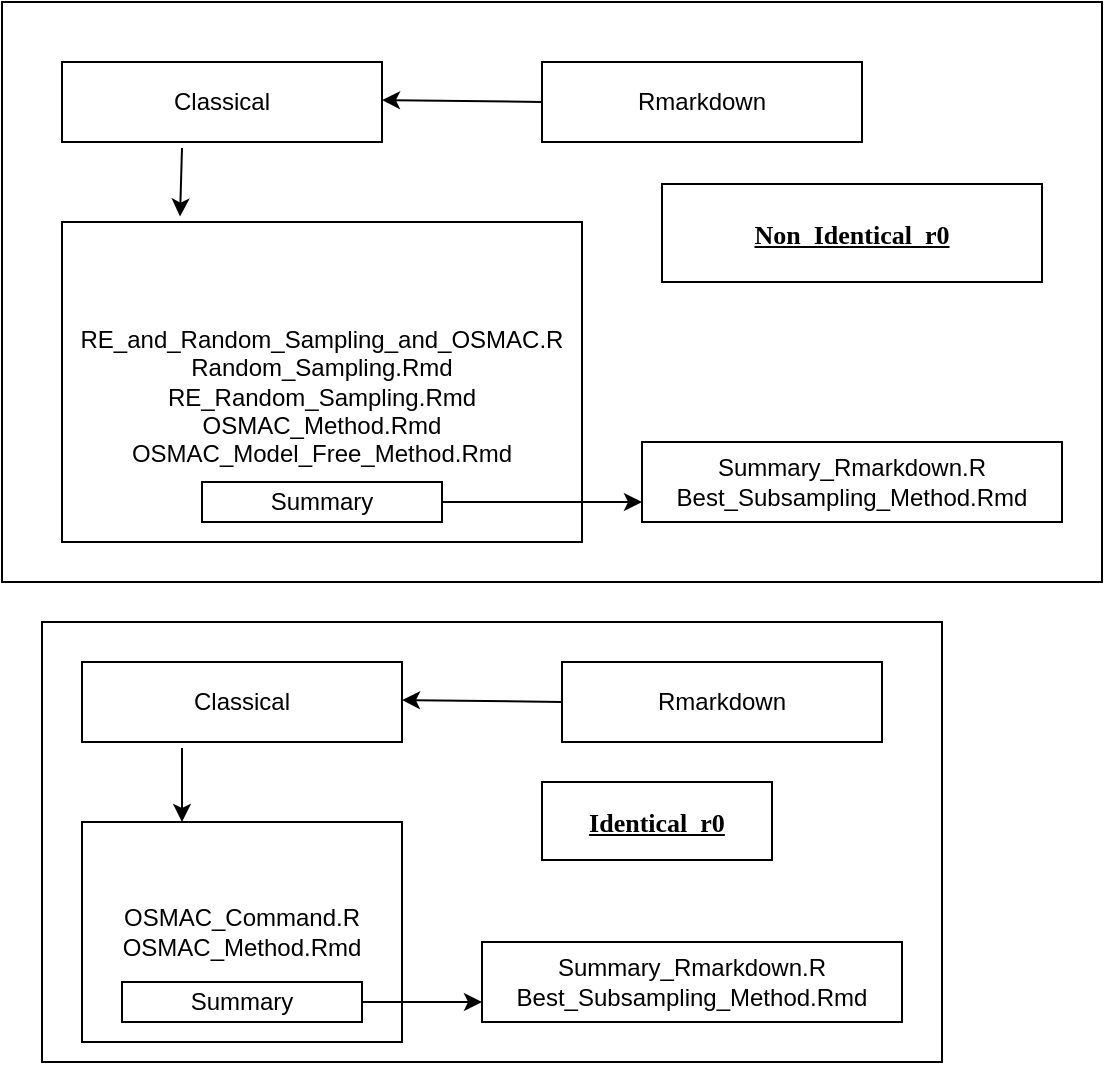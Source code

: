 <mxfile version="16.1.2" type="device"><diagram id="8vR417tkHnJh87FN72nS" name="Page-1"><mxGraphModel dx="1422" dy="694" grid="1" gridSize="10" guides="1" tooltips="1" connect="1" arrows="1" fold="1" page="1" pageScale="1" pageWidth="850" pageHeight="1400" math="0" shadow="0"><root><mxCell id="0"/><mxCell id="1" parent="0"/><mxCell id="Ro43C7Kya0B6kIFLH8Sn-13" value="" style="rounded=0;whiteSpace=wrap;html=1;fontFamily=Verdana;fontSize=13;fontColor=#000000;" vertex="1" parent="1"><mxGeometry x="90" y="1210" width="450" height="220" as="geometry"/></mxCell><mxCell id="Ro43C7Kya0B6kIFLH8Sn-12" value="" style="rounded=0;whiteSpace=wrap;html=1;fontFamily=Verdana;fontSize=13;fontColor=#000000;" vertex="1" parent="1"><mxGeometry x="70" y="900" width="550" height="290" as="geometry"/></mxCell><mxCell id="ocsSX62Ka2io_Oezb0eF-1" value="Rmarkdown" style="rounded=0;whiteSpace=wrap;html=1;" parent="1" vertex="1"><mxGeometry x="340" y="930" width="160" height="40" as="geometry"/></mxCell><mxCell id="ocsSX62Ka2io_Oezb0eF-2" value="Classical" style="rounded=0;whiteSpace=wrap;html=1;" parent="1" vertex="1"><mxGeometry x="100" y="930" width="160" height="40" as="geometry"/></mxCell><mxCell id="ocsSX62Ka2io_Oezb0eF-3" value="" style="endArrow=classic;html=1;exitX=0;exitY=0.5;exitDx=0;exitDy=0;" parent="1" source="ocsSX62Ka2io_Oezb0eF-1" edge="1"><mxGeometry width="50" height="50" relative="1" as="geometry"><mxPoint x="310" y="949" as="sourcePoint"/><mxPoint x="260" y="949" as="targetPoint"/></mxGeometry></mxCell><mxCell id="ocsSX62Ka2io_Oezb0eF-4" value="&lt;br&gt;RE_and_Random_Sampling_and_OSMAC.R&lt;br&gt;Random_Sampling.Rmd&lt;br&gt;RE_Random_Sampling.Rmd&lt;br&gt;OSMAC_Method.Rmd&lt;br&gt;OSMAC_Model_Free_Method.Rmd" style="rounded=0;whiteSpace=wrap;html=1;" parent="1" vertex="1"><mxGeometry x="100" y="1010" width="260" height="160" as="geometry"/></mxCell><mxCell id="ocsSX62Ka2io_Oezb0eF-6" value="" style="endArrow=classic;html=1;entryX=0.227;entryY=-0.017;entryDx=0;entryDy=0;entryPerimeter=0;" parent="1" edge="1" target="ocsSX62Ka2io_Oezb0eF-4"><mxGeometry width="50" height="50" relative="1" as="geometry"><mxPoint x="160" y="973" as="sourcePoint"/><mxPoint x="160" y="1000" as="targetPoint"/></mxGeometry></mxCell><mxCell id="ocsSX62Ka2io_Oezb0eF-8" value="Summary" style="rounded=0;whiteSpace=wrap;html=1;" parent="1" vertex="1"><mxGeometry x="170" y="1140" width="120" height="20" as="geometry"/></mxCell><mxCell id="ocsSX62Ka2io_Oezb0eF-9" value="Summary_Rmarkdown.R&lt;br&gt;Best_Subsampling_Method.Rmd" style="rounded=0;whiteSpace=wrap;html=1;" parent="1" vertex="1"><mxGeometry x="390" y="1120" width="210" height="40" as="geometry"/></mxCell><mxCell id="ocsSX62Ka2io_Oezb0eF-11" value="" style="endArrow=classic;html=1;entryX=0;entryY=0.75;entryDx=0;entryDy=0;exitX=1;exitY=0.5;exitDx=0;exitDy=0;" parent="1" target="ocsSX62Ka2io_Oezb0eF-9" edge="1" source="ocsSX62Ka2io_Oezb0eF-8"><mxGeometry width="50" height="50" relative="1" as="geometry"><mxPoint x="290" y="1139.5" as="sourcePoint"/><mxPoint x="330" y="1139.5" as="targetPoint"/></mxGeometry></mxCell><mxCell id="Ro43C7Kya0B6kIFLH8Sn-1" value="&lt;b&gt;&lt;u&gt;Non_Identical_r0&lt;/u&gt;&lt;/b&gt;" style="rounded=0;whiteSpace=wrap;html=1;fontFamily=Verdana;fontSize=13;fontColor=#000000;" vertex="1" parent="1"><mxGeometry x="400" y="991" width="190" height="49" as="geometry"/></mxCell><mxCell id="Ro43C7Kya0B6kIFLH8Sn-2" value="Rmarkdown" style="rounded=0;whiteSpace=wrap;html=1;" vertex="1" parent="1"><mxGeometry x="350" y="1230" width="160" height="40" as="geometry"/></mxCell><mxCell id="Ro43C7Kya0B6kIFLH8Sn-3" value="Classical" style="rounded=0;whiteSpace=wrap;html=1;" vertex="1" parent="1"><mxGeometry x="110" y="1230" width="160" height="40" as="geometry"/></mxCell><mxCell id="Ro43C7Kya0B6kIFLH8Sn-4" value="" style="endArrow=classic;html=1;exitX=0;exitY=0.5;exitDx=0;exitDy=0;" edge="1" parent="1" source="Ro43C7Kya0B6kIFLH8Sn-2"><mxGeometry width="50" height="50" relative="1" as="geometry"><mxPoint x="320" y="1249" as="sourcePoint"/><mxPoint x="270" y="1249" as="targetPoint"/></mxGeometry></mxCell><mxCell id="Ro43C7Kya0B6kIFLH8Sn-5" value="OSMAC_Command.R&lt;br&gt;OSMAC_Method.Rmd" style="rounded=0;whiteSpace=wrap;html=1;" vertex="1" parent="1"><mxGeometry x="110" y="1310" width="160" height="110" as="geometry"/></mxCell><mxCell id="Ro43C7Kya0B6kIFLH8Sn-6" value="" style="endArrow=classic;html=1;" edge="1" parent="1"><mxGeometry width="50" height="50" relative="1" as="geometry"><mxPoint x="160" y="1273" as="sourcePoint"/><mxPoint x="160" y="1310" as="targetPoint"/></mxGeometry></mxCell><mxCell id="Ro43C7Kya0B6kIFLH8Sn-7" value="Summary" style="rounded=0;whiteSpace=wrap;html=1;" vertex="1" parent="1"><mxGeometry x="130" y="1390" width="120" height="20" as="geometry"/></mxCell><mxCell id="Ro43C7Kya0B6kIFLH8Sn-8" value="Summary_Rmarkdown.R&lt;br&gt;Best_Subsampling_Method.Rmd" style="rounded=0;whiteSpace=wrap;html=1;" vertex="1" parent="1"><mxGeometry x="310" y="1370" width="210" height="40" as="geometry"/></mxCell><mxCell id="Ro43C7Kya0B6kIFLH8Sn-9" value="" style="endArrow=classic;html=1;exitX=1;exitY=0.5;exitDx=0;exitDy=0;entryX=0;entryY=0.75;entryDx=0;entryDy=0;" edge="1" parent="1" source="Ro43C7Kya0B6kIFLH8Sn-7" target="Ro43C7Kya0B6kIFLH8Sn-8"><mxGeometry width="50" height="50" relative="1" as="geometry"><mxPoint x="270" y="1420" as="sourcePoint"/><mxPoint x="310" y="1420" as="targetPoint"/></mxGeometry></mxCell><mxCell id="Ro43C7Kya0B6kIFLH8Sn-10" value="&lt;b&gt;&lt;u&gt;Identical_r0&lt;/u&gt;&lt;/b&gt;" style="rounded=0;whiteSpace=wrap;html=1;fontFamily=Verdana;fontSize=13;fontColor=#000000;" vertex="1" parent="1"><mxGeometry x="340" y="1290" width="115" height="39" as="geometry"/></mxCell></root></mxGraphModel></diagram></mxfile>